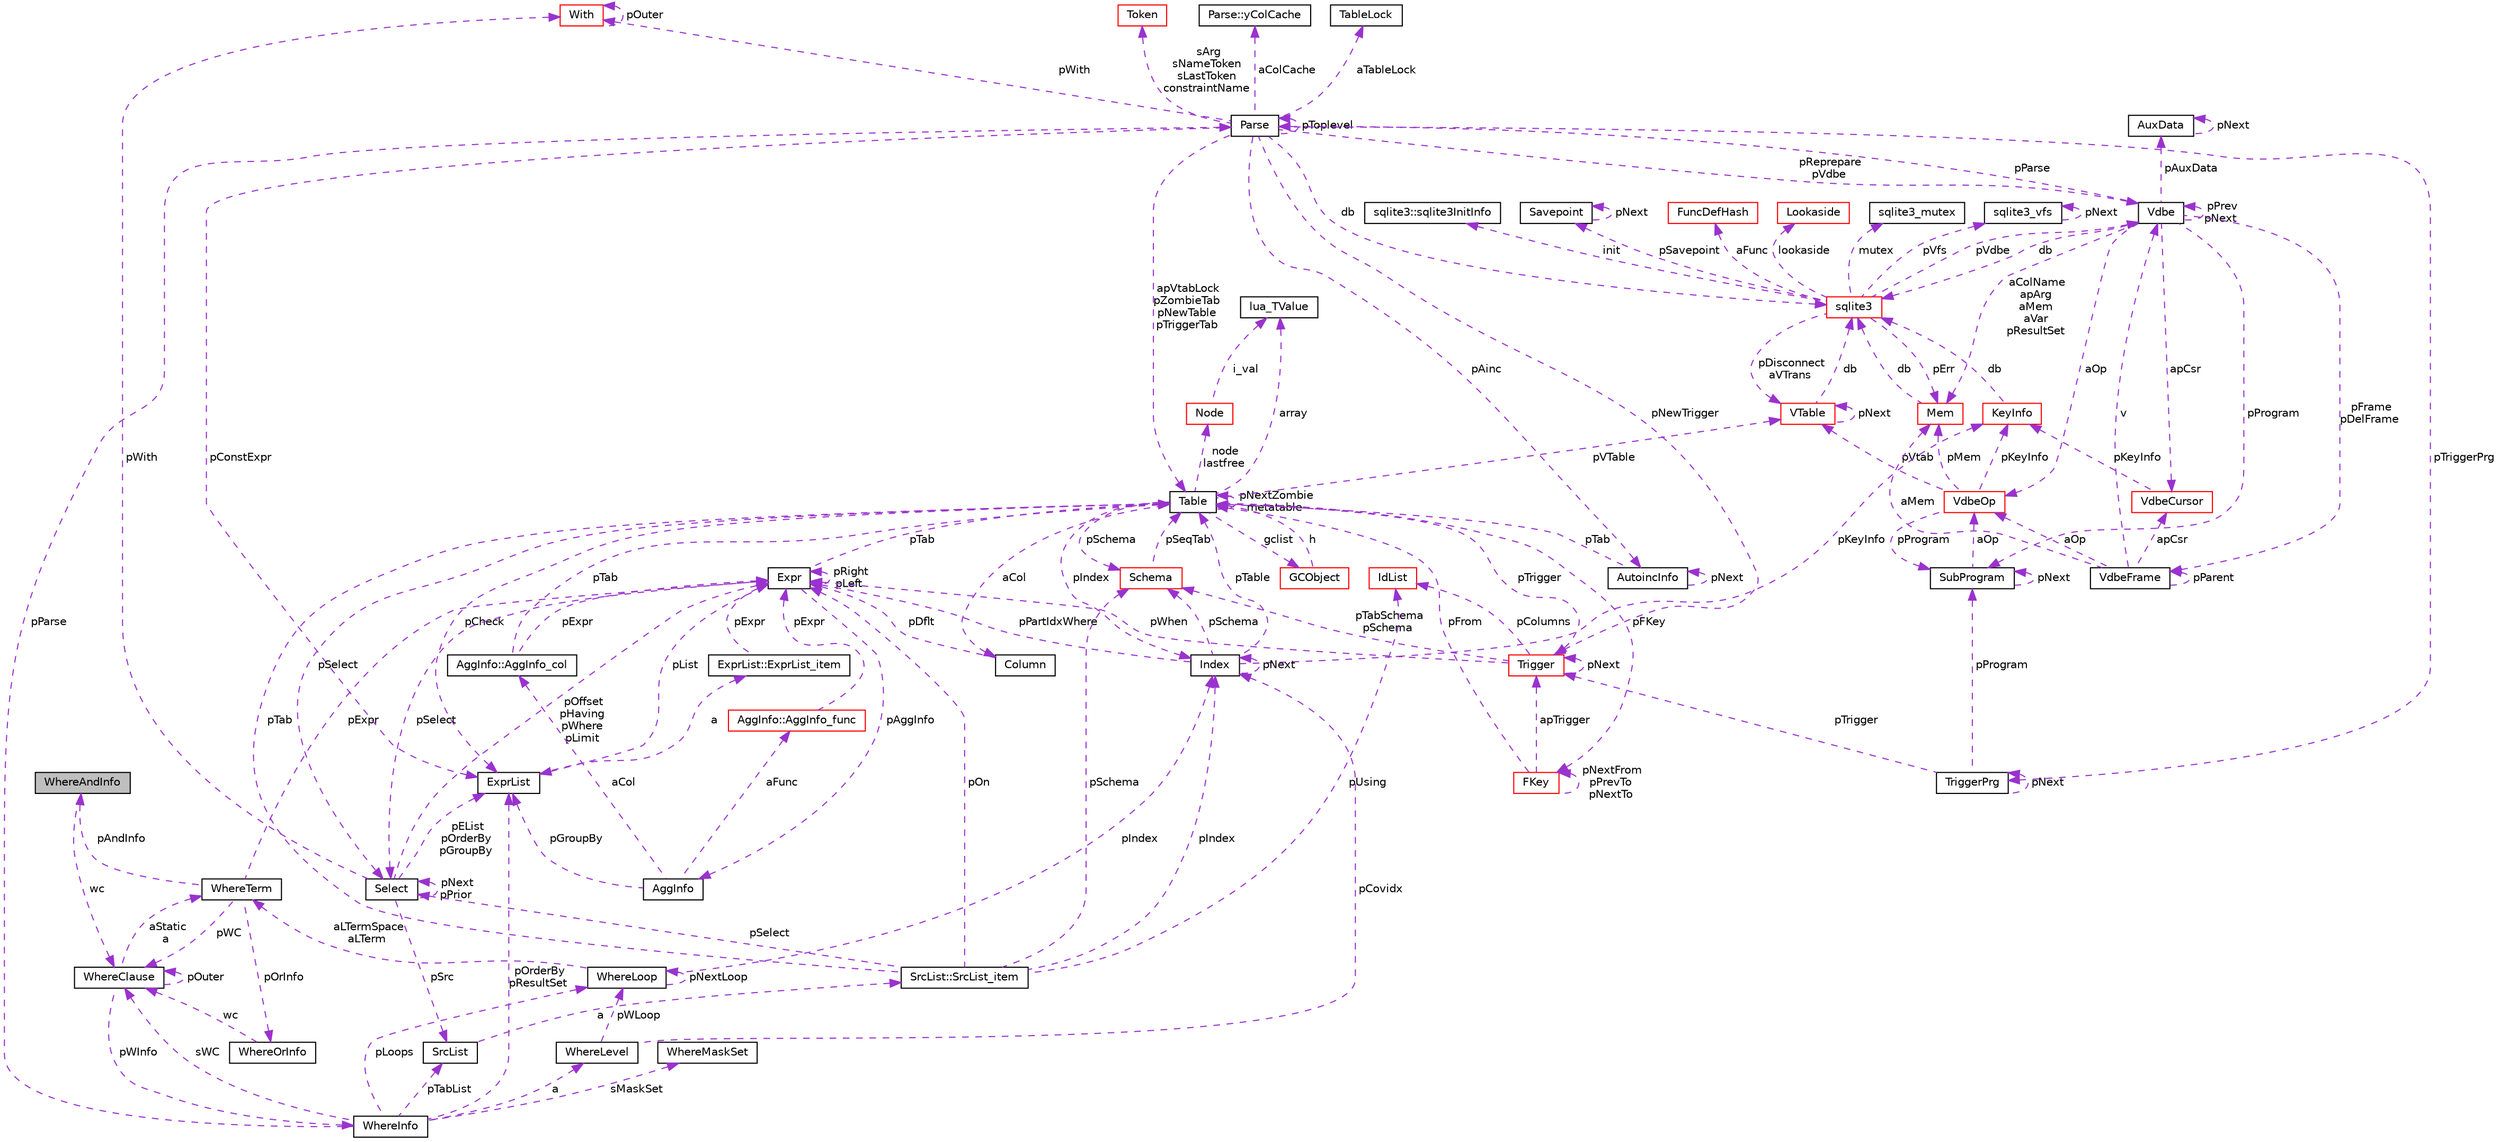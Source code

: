 digraph "WhereAndInfo"
{
  edge [fontname="Helvetica",fontsize="10",labelfontname="Helvetica",labelfontsize="10"];
  node [fontname="Helvetica",fontsize="10",shape=record];
  Node1 [label="WhereAndInfo",height=0.2,width=0.4,color="black", fillcolor="grey75", style="filled", fontcolor="black"];
  Node2 -> Node1 [dir="back",color="darkorchid3",fontsize="10",style="dashed",label=" wc" ];
  Node2 [label="WhereClause",height=0.2,width=0.4,color="black", fillcolor="white", style="filled",URL="$struct_where_clause.html"];
  Node3 -> Node2 [dir="back",color="darkorchid3",fontsize="10",style="dashed",label=" aStatic\na" ];
  Node3 [label="WhereTerm",height=0.2,width=0.4,color="black", fillcolor="white", style="filled",URL="$struct_where_term.html"];
  Node1 -> Node3 [dir="back",color="darkorchid3",fontsize="10",style="dashed",label=" pAndInfo" ];
  Node4 -> Node3 [dir="back",color="darkorchid3",fontsize="10",style="dashed",label=" pOrInfo" ];
  Node4 [label="WhereOrInfo",height=0.2,width=0.4,color="black", fillcolor="white", style="filled",URL="$struct_where_or_info.html"];
  Node2 -> Node4 [dir="back",color="darkorchid3",fontsize="10",style="dashed",label=" wc" ];
  Node5 -> Node3 [dir="back",color="darkorchid3",fontsize="10",style="dashed",label=" pExpr" ];
  Node5 [label="Expr",height=0.2,width=0.4,color="black", fillcolor="white", style="filled",URL="$struct_expr.html"];
  Node6 -> Node5 [dir="back",color="darkorchid3",fontsize="10",style="dashed",label=" pAggInfo" ];
  Node6 [label="AggInfo",height=0.2,width=0.4,color="black", fillcolor="white", style="filled",URL="$struct_agg_info.html"];
  Node7 -> Node6 [dir="back",color="darkorchid3",fontsize="10",style="dashed",label=" aCol" ];
  Node7 [label="AggInfo::AggInfo_col",height=0.2,width=0.4,color="black", fillcolor="white", style="filled",URL="$struct_agg_info_1_1_agg_info__col.html"];
  Node5 -> Node7 [dir="back",color="darkorchid3",fontsize="10",style="dashed",label=" pExpr" ];
  Node8 -> Node7 [dir="back",color="darkorchid3",fontsize="10",style="dashed",label=" pTab" ];
  Node8 [label="Table",height=0.2,width=0.4,color="black", fillcolor="white", style="filled",URL="$struct_table.html"];
  Node9 -> Node8 [dir="back",color="darkorchid3",fontsize="10",style="dashed",label=" node\nlastfree" ];
  Node9 [label="Node",height=0.2,width=0.4,color="red", fillcolor="white", style="filled",URL="$struct_node.html"];
  Node10 -> Node9 [dir="back",color="darkorchid3",fontsize="10",style="dashed",label=" i_val" ];
  Node10 [label="lua_TValue",height=0.2,width=0.4,color="black", fillcolor="white", style="filled",URL="$structlua___t_value.html"];
  Node11 -> Node8 [dir="back",color="darkorchid3",fontsize="10",style="dashed",label=" pSchema" ];
  Node11 [label="Schema",height=0.2,width=0.4,color="red", fillcolor="white", style="filled",URL="$struct_schema.html"];
  Node8 -> Node11 [dir="back",color="darkorchid3",fontsize="10",style="dashed",label=" pSeqTab" ];
  Node10 -> Node8 [dir="back",color="darkorchid3",fontsize="10",style="dashed",label=" array" ];
  Node12 -> Node8 [dir="back",color="darkorchid3",fontsize="10",style="dashed",label=" aCol" ];
  Node12 [label="Column",height=0.2,width=0.4,color="black", fillcolor="white", style="filled",URL="$struct_column.html"];
  Node5 -> Node12 [dir="back",color="darkorchid3",fontsize="10",style="dashed",label=" pDflt" ];
  Node13 -> Node8 [dir="back",color="darkorchid3",fontsize="10",style="dashed",label=" pFKey" ];
  Node13 [label="FKey",height=0.2,width=0.4,color="red", fillcolor="white", style="filled",URL="$struct_f_key.html"];
  Node13 -> Node13 [dir="back",color="darkorchid3",fontsize="10",style="dashed",label=" pNextFrom\npPrevTo\npNextTo" ];
  Node8 -> Node13 [dir="back",color="darkorchid3",fontsize="10",style="dashed",label=" pFrom" ];
  Node14 -> Node13 [dir="back",color="darkorchid3",fontsize="10",style="dashed",label=" apTrigger" ];
  Node14 [label="Trigger",height=0.2,width=0.4,color="red", fillcolor="white", style="filled",URL="$struct_trigger.html"];
  Node11 -> Node14 [dir="back",color="darkorchid3",fontsize="10",style="dashed",label=" pTabSchema\npSchema" ];
  Node5 -> Node14 [dir="back",color="darkorchid3",fontsize="10",style="dashed",label=" pWhen" ];
  Node15 -> Node14 [dir="back",color="darkorchid3",fontsize="10",style="dashed",label=" pColumns" ];
  Node15 [label="IdList",height=0.2,width=0.4,color="red", fillcolor="white", style="filled",URL="$struct_id_list.html"];
  Node14 -> Node14 [dir="back",color="darkorchid3",fontsize="10",style="dashed",label=" pNext" ];
  Node16 -> Node8 [dir="back",color="darkorchid3",fontsize="10",style="dashed",label=" pVTable" ];
  Node16 [label="VTable",height=0.2,width=0.4,color="red", fillcolor="white", style="filled",URL="$struct_v_table.html"];
  Node17 -> Node16 [dir="back",color="darkorchid3",fontsize="10",style="dashed",label=" db" ];
  Node17 [label="sqlite3",height=0.2,width=0.4,color="red", fillcolor="white", style="filled",URL="$structsqlite3.html"];
  Node18 -> Node17 [dir="back",color="darkorchid3",fontsize="10",style="dashed",label=" pErr" ];
  Node18 [label="Mem",height=0.2,width=0.4,color="red", fillcolor="white", style="filled",URL="$struct_mem.html"];
  Node17 -> Node18 [dir="back",color="darkorchid3",fontsize="10",style="dashed",label=" db" ];
  Node19 -> Node17 [dir="back",color="darkorchid3",fontsize="10",style="dashed",label=" pVdbe" ];
  Node19 [label="Vdbe",height=0.2,width=0.4,color="black", fillcolor="white", style="filled",URL="$struct_vdbe.html"];
  Node19 -> Node19 [dir="back",color="darkorchid3",fontsize="10",style="dashed",label=" pPrev\npNext" ];
  Node18 -> Node19 [dir="back",color="darkorchid3",fontsize="10",style="dashed",label=" aColName\napArg\naMem\naVar\npResultSet" ];
  Node17 -> Node19 [dir="back",color="darkorchid3",fontsize="10",style="dashed",label=" db" ];
  Node20 -> Node19 [dir="back",color="darkorchid3",fontsize="10",style="dashed",label=" pFrame\npDelFrame" ];
  Node20 [label="VdbeFrame",height=0.2,width=0.4,color="black", fillcolor="white", style="filled",URL="$struct_vdbe_frame.html"];
  Node18 -> Node20 [dir="back",color="darkorchid3",fontsize="10",style="dashed",label=" aMem" ];
  Node19 -> Node20 [dir="back",color="darkorchid3",fontsize="10",style="dashed",label=" v" ];
  Node20 -> Node20 [dir="back",color="darkorchid3",fontsize="10",style="dashed",label=" pParent" ];
  Node21 -> Node20 [dir="back",color="darkorchid3",fontsize="10",style="dashed",label=" apCsr" ];
  Node21 [label="VdbeCursor",height=0.2,width=0.4,color="red", fillcolor="white", style="filled",URL="$struct_vdbe_cursor.html"];
  Node22 -> Node21 [dir="back",color="darkorchid3",fontsize="10",style="dashed",label=" pKeyInfo" ];
  Node22 [label="KeyInfo",height=0.2,width=0.4,color="red", fillcolor="white", style="filled",URL="$struct_key_info.html"];
  Node17 -> Node22 [dir="back",color="darkorchid3",fontsize="10",style="dashed",label=" db" ];
  Node23 -> Node20 [dir="back",color="darkorchid3",fontsize="10",style="dashed",label=" aOp" ];
  Node23 [label="VdbeOp",height=0.2,width=0.4,color="red", fillcolor="white", style="filled",URL="$struct_vdbe_op.html"];
  Node18 -> Node23 [dir="back",color="darkorchid3",fontsize="10",style="dashed",label=" pMem" ];
  Node16 -> Node23 [dir="back",color="darkorchid3",fontsize="10",style="dashed",label=" pVtab" ];
  Node24 -> Node23 [dir="back",color="darkorchid3",fontsize="10",style="dashed",label=" pProgram" ];
  Node24 [label="SubProgram",height=0.2,width=0.4,color="black", fillcolor="white", style="filled",URL="$struct_sub_program.html"];
  Node24 -> Node24 [dir="back",color="darkorchid3",fontsize="10",style="dashed",label=" pNext" ];
  Node23 -> Node24 [dir="back",color="darkorchid3",fontsize="10",style="dashed",label=" aOp" ];
  Node22 -> Node23 [dir="back",color="darkorchid3",fontsize="10",style="dashed",label=" pKeyInfo" ];
  Node25 -> Node19 [dir="back",color="darkorchid3",fontsize="10",style="dashed",label=" pAuxData" ];
  Node25 [label="AuxData",height=0.2,width=0.4,color="black", fillcolor="white", style="filled",URL="$struct_aux_data.html"];
  Node25 -> Node25 [dir="back",color="darkorchid3",fontsize="10",style="dashed",label=" pNext" ];
  Node24 -> Node19 [dir="back",color="darkorchid3",fontsize="10",style="dashed",label=" pProgram" ];
  Node21 -> Node19 [dir="back",color="darkorchid3",fontsize="10",style="dashed",label=" apCsr" ];
  Node26 -> Node19 [dir="back",color="darkorchid3",fontsize="10",style="dashed",label=" pParse" ];
  Node26 [label="Parse",height=0.2,width=0.4,color="black", fillcolor="white", style="filled",URL="$struct_parse.html"];
  Node19 -> Node26 [dir="back",color="darkorchid3",fontsize="10",style="dashed",label=" pReprepare\npVdbe" ];
  Node17 -> Node26 [dir="back",color="darkorchid3",fontsize="10",style="dashed",label=" db" ];
  Node27 -> Node26 [dir="back",color="darkorchid3",fontsize="10",style="dashed",label=" aTableLock" ];
  Node27 [label="TableLock",height=0.2,width=0.4,color="black", fillcolor="white", style="filled",URL="$struct_table_lock.html"];
  Node28 -> Node26 [dir="back",color="darkorchid3",fontsize="10",style="dashed",label=" sArg\nsNameToken\nsLastToken\nconstraintName" ];
  Node28 [label="Token",height=0.2,width=0.4,color="red", fillcolor="white", style="filled",URL="$struct_token.html"];
  Node29 -> Node26 [dir="back",color="darkorchid3",fontsize="10",style="dashed",label=" pWith" ];
  Node29 [label="With",height=0.2,width=0.4,color="red", fillcolor="white", style="filled",URL="$struct_with.html"];
  Node29 -> Node29 [dir="back",color="darkorchid3",fontsize="10",style="dashed",label=" pOuter" ];
  Node30 -> Node26 [dir="back",color="darkorchid3",fontsize="10",style="dashed",label=" aColCache" ];
  Node30 [label="Parse::yColCache",height=0.2,width=0.4,color="black", fillcolor="white", style="filled",URL="$struct_parse_1_1y_col_cache.html"];
  Node8 -> Node26 [dir="back",color="darkorchid3",fontsize="10",style="dashed",label=" apVtabLock\npZombieTab\npNewTable\npTriggerTab" ];
  Node14 -> Node26 [dir="back",color="darkorchid3",fontsize="10",style="dashed",label=" pNewTrigger" ];
  Node31 -> Node26 [dir="back",color="darkorchid3",fontsize="10",style="dashed",label=" pTriggerPrg" ];
  Node31 [label="TriggerPrg",height=0.2,width=0.4,color="black", fillcolor="white", style="filled",URL="$struct_trigger_prg.html"];
  Node24 -> Node31 [dir="back",color="darkorchid3",fontsize="10",style="dashed",label=" pProgram" ];
  Node14 -> Node31 [dir="back",color="darkorchid3",fontsize="10",style="dashed",label=" pTrigger" ];
  Node31 -> Node31 [dir="back",color="darkorchid3",fontsize="10",style="dashed",label=" pNext" ];
  Node32 -> Node26 [dir="back",color="darkorchid3",fontsize="10",style="dashed",label=" pAinc" ];
  Node32 [label="AutoincInfo",height=0.2,width=0.4,color="black", fillcolor="white", style="filled",URL="$struct_autoinc_info.html"];
  Node8 -> Node32 [dir="back",color="darkorchid3",fontsize="10",style="dashed",label=" pTab" ];
  Node32 -> Node32 [dir="back",color="darkorchid3",fontsize="10",style="dashed",label=" pNext" ];
  Node33 -> Node26 [dir="back",color="darkorchid3",fontsize="10",style="dashed",label=" pConstExpr" ];
  Node33 [label="ExprList",height=0.2,width=0.4,color="black", fillcolor="white", style="filled",URL="$struct_expr_list.html"];
  Node34 -> Node33 [dir="back",color="darkorchid3",fontsize="10",style="dashed",label=" a" ];
  Node34 [label="ExprList::ExprList_item",height=0.2,width=0.4,color="black", fillcolor="white", style="filled",URL="$struct_expr_list_1_1_expr_list__item.html"];
  Node5 -> Node34 [dir="back",color="darkorchid3",fontsize="10",style="dashed",label=" pExpr" ];
  Node26 -> Node26 [dir="back",color="darkorchid3",fontsize="10",style="dashed",label=" pToplevel" ];
  Node23 -> Node19 [dir="back",color="darkorchid3",fontsize="10",style="dashed",label=" aOp" ];
  Node35 -> Node17 [dir="back",color="darkorchid3",fontsize="10",style="dashed",label=" pSavepoint" ];
  Node35 [label="Savepoint",height=0.2,width=0.4,color="black", fillcolor="white", style="filled",URL="$struct_savepoint.html"];
  Node35 -> Node35 [dir="back",color="darkorchid3",fontsize="10",style="dashed",label=" pNext" ];
  Node36 -> Node17 [dir="back",color="darkorchid3",fontsize="10",style="dashed",label=" aFunc" ];
  Node36 [label="FuncDefHash",height=0.2,width=0.4,color="red", fillcolor="white", style="filled",URL="$struct_func_def_hash.html"];
  Node37 -> Node17 [dir="back",color="darkorchid3",fontsize="10",style="dashed",label=" lookaside" ];
  Node37 [label="Lookaside",height=0.2,width=0.4,color="red", fillcolor="white", style="filled",URL="$struct_lookaside.html"];
  Node38 -> Node17 [dir="back",color="darkorchid3",fontsize="10",style="dashed",label=" mutex" ];
  Node38 [label="sqlite3_mutex",height=0.2,width=0.4,color="black", fillcolor="white", style="filled",URL="$structsqlite3__mutex.html"];
  Node39 -> Node17 [dir="back",color="darkorchid3",fontsize="10",style="dashed",label=" pVfs" ];
  Node39 [label="sqlite3_vfs",height=0.2,width=0.4,color="black", fillcolor="white", style="filled",URL="$structsqlite3__vfs.html"];
  Node39 -> Node39 [dir="back",color="darkorchid3",fontsize="10",style="dashed",label=" pNext" ];
  Node40 -> Node17 [dir="back",color="darkorchid3",fontsize="10",style="dashed",label=" init" ];
  Node40 [label="sqlite3::sqlite3InitInfo",height=0.2,width=0.4,color="black", fillcolor="white", style="filled",URL="$structsqlite3_1_1sqlite3_init_info.html"];
  Node16 -> Node17 [dir="back",color="darkorchid3",fontsize="10",style="dashed",label=" pDisconnect\naVTrans" ];
  Node16 -> Node16 [dir="back",color="darkorchid3",fontsize="10",style="dashed",label=" pNext" ];
  Node8 -> Node8 [dir="back",color="darkorchid3",fontsize="10",style="dashed",label=" pNextZombie\nmetatable" ];
  Node14 -> Node8 [dir="back",color="darkorchid3",fontsize="10",style="dashed",label=" pTrigger" ];
  Node41 -> Node8 [dir="back",color="darkorchid3",fontsize="10",style="dashed",label=" pSelect" ];
  Node41 [label="Select",height=0.2,width=0.4,color="black", fillcolor="white", style="filled",URL="$struct_select.html"];
  Node5 -> Node41 [dir="back",color="darkorchid3",fontsize="10",style="dashed",label=" pOffset\npHaving\npWhere\npLimit" ];
  Node29 -> Node41 [dir="back",color="darkorchid3",fontsize="10",style="dashed",label=" pWith" ];
  Node41 -> Node41 [dir="back",color="darkorchid3",fontsize="10",style="dashed",label=" pNext\npPrior" ];
  Node42 -> Node41 [dir="back",color="darkorchid3",fontsize="10",style="dashed",label=" pSrc" ];
  Node42 [label="SrcList",height=0.2,width=0.4,color="black", fillcolor="white", style="filled",URL="$struct_src_list.html"];
  Node43 -> Node42 [dir="back",color="darkorchid3",fontsize="10",style="dashed",label=" a" ];
  Node43 [label="SrcList::SrcList_item",height=0.2,width=0.4,color="black", fillcolor="white", style="filled",URL="$struct_src_list_1_1_src_list__item.html"];
  Node11 -> Node43 [dir="back",color="darkorchid3",fontsize="10",style="dashed",label=" pSchema" ];
  Node5 -> Node43 [dir="back",color="darkorchid3",fontsize="10",style="dashed",label=" pOn" ];
  Node15 -> Node43 [dir="back",color="darkorchid3",fontsize="10",style="dashed",label=" pUsing" ];
  Node8 -> Node43 [dir="back",color="darkorchid3",fontsize="10",style="dashed",label=" pTab" ];
  Node41 -> Node43 [dir="back",color="darkorchid3",fontsize="10",style="dashed",label=" pSelect" ];
  Node44 -> Node43 [dir="back",color="darkorchid3",fontsize="10",style="dashed",label=" pIndex" ];
  Node44 [label="Index",height=0.2,width=0.4,color="black", fillcolor="white", style="filled",URL="$struct_index.html"];
  Node11 -> Node44 [dir="back",color="darkorchid3",fontsize="10",style="dashed",label=" pSchema" ];
  Node5 -> Node44 [dir="back",color="darkorchid3",fontsize="10",style="dashed",label=" pPartIdxWhere" ];
  Node8 -> Node44 [dir="back",color="darkorchid3",fontsize="10",style="dashed",label=" pTable" ];
  Node22 -> Node44 [dir="back",color="darkorchid3",fontsize="10",style="dashed",label=" pKeyInfo" ];
  Node44 -> Node44 [dir="back",color="darkorchid3",fontsize="10",style="dashed",label=" pNext" ];
  Node33 -> Node41 [dir="back",color="darkorchid3",fontsize="10",style="dashed",label=" pEList\npOrderBy\npGroupBy" ];
  Node45 -> Node8 [dir="back",color="darkorchid3",fontsize="10",style="dashed",label=" gclist" ];
  Node45 [label="GCObject",height=0.2,width=0.4,color="red", fillcolor="white", style="filled",URL="$union_g_c_object.html"];
  Node8 -> Node45 [dir="back",color="darkorchid3",fontsize="10",style="dashed",label=" h" ];
  Node33 -> Node8 [dir="back",color="darkorchid3",fontsize="10",style="dashed",label=" pCheck" ];
  Node44 -> Node8 [dir="back",color="darkorchid3",fontsize="10",style="dashed",label=" pIndex" ];
  Node46 -> Node6 [dir="back",color="darkorchid3",fontsize="10",style="dashed",label=" aFunc" ];
  Node46 [label="AggInfo::AggInfo_func",height=0.2,width=0.4,color="red", fillcolor="white", style="filled",URL="$struct_agg_info_1_1_agg_info__func.html"];
  Node5 -> Node46 [dir="back",color="darkorchid3",fontsize="10",style="dashed",label=" pExpr" ];
  Node33 -> Node6 [dir="back",color="darkorchid3",fontsize="10",style="dashed",label=" pGroupBy" ];
  Node5 -> Node5 [dir="back",color="darkorchid3",fontsize="10",style="dashed",label=" pRight\npLeft" ];
  Node8 -> Node5 [dir="back",color="darkorchid3",fontsize="10",style="dashed",label=" pTab" ];
  Node41 -> Node5 [dir="back",color="darkorchid3",fontsize="10",style="dashed",label=" pSelect" ];
  Node33 -> Node5 [dir="back",color="darkorchid3",fontsize="10",style="dashed",label=" pList" ];
  Node2 -> Node3 [dir="back",color="darkorchid3",fontsize="10",style="dashed",label=" pWC" ];
  Node47 -> Node2 [dir="back",color="darkorchid3",fontsize="10",style="dashed",label=" pWInfo" ];
  Node47 [label="WhereInfo",height=0.2,width=0.4,color="black", fillcolor="white", style="filled",URL="$struct_where_info.html"];
  Node48 -> Node47 [dir="back",color="darkorchid3",fontsize="10",style="dashed",label=" pLoops" ];
  Node48 [label="WhereLoop",height=0.2,width=0.4,color="black", fillcolor="white", style="filled",URL="$struct_where_loop.html"];
  Node48 -> Node48 [dir="back",color="darkorchid3",fontsize="10",style="dashed",label=" pNextLoop" ];
  Node3 -> Node48 [dir="back",color="darkorchid3",fontsize="10",style="dashed",label=" aLTermSpace\naLTerm" ];
  Node44 -> Node48 [dir="back",color="darkorchid3",fontsize="10",style="dashed",label=" pIndex" ];
  Node2 -> Node47 [dir="back",color="darkorchid3",fontsize="10",style="dashed",label=" sWC" ];
  Node49 -> Node47 [dir="back",color="darkorchid3",fontsize="10",style="dashed",label=" a" ];
  Node49 [label="WhereLevel",height=0.2,width=0.4,color="black", fillcolor="white", style="filled",URL="$struct_where_level.html"];
  Node48 -> Node49 [dir="back",color="darkorchid3",fontsize="10",style="dashed",label=" pWLoop" ];
  Node44 -> Node49 [dir="back",color="darkorchid3",fontsize="10",style="dashed",label=" pCovidx" ];
  Node50 -> Node47 [dir="back",color="darkorchid3",fontsize="10",style="dashed",label=" sMaskSet" ];
  Node50 [label="WhereMaskSet",height=0.2,width=0.4,color="black", fillcolor="white", style="filled",URL="$struct_where_mask_set.html"];
  Node42 -> Node47 [dir="back",color="darkorchid3",fontsize="10",style="dashed",label=" pTabList" ];
  Node33 -> Node47 [dir="back",color="darkorchid3",fontsize="10",style="dashed",label=" pOrderBy\npResultSet" ];
  Node26 -> Node47 [dir="back",color="darkorchid3",fontsize="10",style="dashed",label=" pParse" ];
  Node2 -> Node2 [dir="back",color="darkorchid3",fontsize="10",style="dashed",label=" pOuter" ];
}
